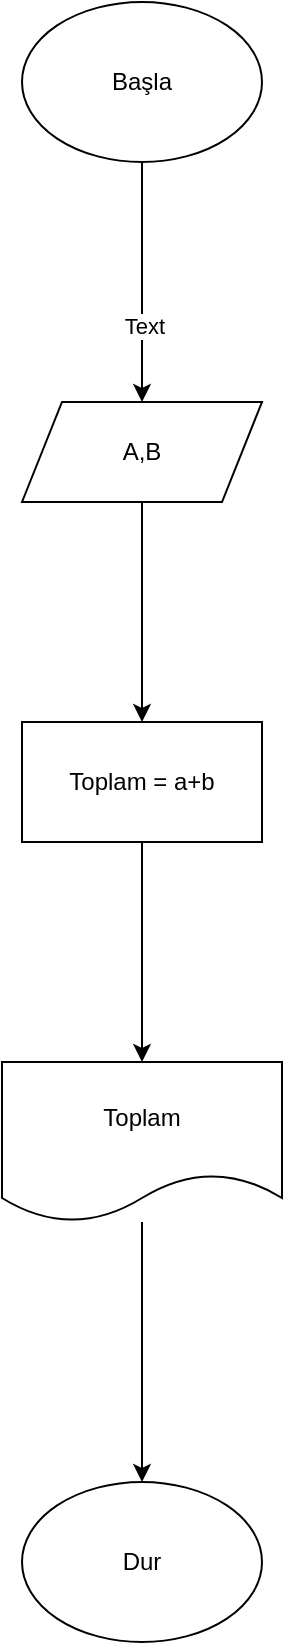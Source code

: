 <mxfile version="20.6.2" type="github"><diagram id="cUAKWmQdKAusWNB7Tps7" name="Sayfa -1"><mxGraphModel dx="1200" dy="1520" grid="1" gridSize="10" guides="1" tooltips="1" connect="1" arrows="1" fold="1" page="1" pageScale="1" pageWidth="827" pageHeight="1169" math="0" shadow="0"><root><mxCell id="0"/><mxCell id="1" parent="0"/><mxCell id="bFj8xKUpz6m7mI3iGpjc-10" value="Dur" style="ellipse;whiteSpace=wrap;html=1;" vertex="1" parent="1"><mxGeometry x="240" y="810" width="120" height="80" as="geometry"/></mxCell><mxCell id="bFj8xKUpz6m7mI3iGpjc-6" value="Toplam = a+b" style="rounded=0;whiteSpace=wrap;html=1;" vertex="1" parent="1"><mxGeometry x="240" y="430" width="120" height="60" as="geometry"/></mxCell><mxCell id="bFj8xKUpz6m7mI3iGpjc-1" value="Başla" style="ellipse;whiteSpace=wrap;html=1;" vertex="1" parent="1"><mxGeometry x="240" y="70" width="120" height="80" as="geometry"/></mxCell><mxCell id="bFj8xKUpz6m7mI3iGpjc-2" value="" style="endArrow=classic;html=1;rounded=0;exitX=0.5;exitY=1;exitDx=0;exitDy=0;" edge="1" parent="1" source="bFj8xKUpz6m7mI3iGpjc-1"><mxGeometry width="50" height="50" relative="1" as="geometry"><mxPoint x="270" y="260" as="sourcePoint"/><mxPoint x="300" y="270" as="targetPoint"/></mxGeometry></mxCell><mxCell id="bFj8xKUpz6m7mI3iGpjc-4" value="Text" style="edgeLabel;html=1;align=center;verticalAlign=middle;resizable=0;points=[];" vertex="1" connectable="0" parent="bFj8xKUpz6m7mI3iGpjc-2"><mxGeometry x="0.377" y="1" relative="1" as="geometry"><mxPoint y="-1" as="offset"/></mxGeometry></mxCell><mxCell id="bFj8xKUpz6m7mI3iGpjc-3" value="A,B" style="shape=parallelogram;perimeter=parallelogramPerimeter;whiteSpace=wrap;html=1;fixedSize=1;rotation=0;" vertex="1" parent="1"><mxGeometry x="240" y="270" width="120" height="50" as="geometry"/></mxCell><mxCell id="bFj8xKUpz6m7mI3iGpjc-5" value="" style="endArrow=classic;html=1;rounded=0;exitX=0.5;exitY=1;exitDx=0;exitDy=0;" edge="1" parent="1" source="bFj8xKUpz6m7mI3iGpjc-3"><mxGeometry width="50" height="50" relative="1" as="geometry"><mxPoint x="280" y="370" as="sourcePoint"/><mxPoint x="300" y="430" as="targetPoint"/></mxGeometry></mxCell><mxCell id="bFj8xKUpz6m7mI3iGpjc-7" value="" style="endArrow=classic;html=1;rounded=0;exitX=0.5;exitY=1;exitDx=0;exitDy=0;" edge="1" parent="1" source="bFj8xKUpz6m7mI3iGpjc-6"><mxGeometry width="50" height="50" relative="1" as="geometry"><mxPoint x="290" y="600" as="sourcePoint"/><mxPoint x="300" y="600" as="targetPoint"/></mxGeometry></mxCell><mxCell id="bFj8xKUpz6m7mI3iGpjc-8" value="Toplam" style="shape=document;whiteSpace=wrap;html=1;boundedLbl=1;" vertex="1" parent="1"><mxGeometry x="230" y="600" width="140" height="80" as="geometry"/></mxCell><mxCell id="bFj8xKUpz6m7mI3iGpjc-9" value="" style="endArrow=classic;html=1;rounded=0;exitX=0.5;exitY=1;exitDx=0;exitDy=0;exitPerimeter=0;" edge="1" parent="1" source="bFj8xKUpz6m7mI3iGpjc-8"><mxGeometry width="50" height="50" relative="1" as="geometry"><mxPoint x="270" y="750" as="sourcePoint"/><mxPoint x="300" y="810" as="targetPoint"/></mxGeometry></mxCell></root></mxGraphModel></diagram></mxfile>